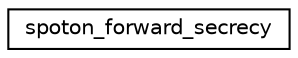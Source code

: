 digraph "Graphical Class Hierarchy"
{
  edge [fontname="Helvetica",fontsize="10",labelfontname="Helvetica",labelfontsize="10"];
  node [fontname="Helvetica",fontsize="10",shape=record];
  rankdir="LR";
  Node0 [label="spoton_forward_secrecy",height=0.2,width=0.4,color="black", fillcolor="white", style="filled",URL="$classspoton__forward__secrecy.html"];
}
